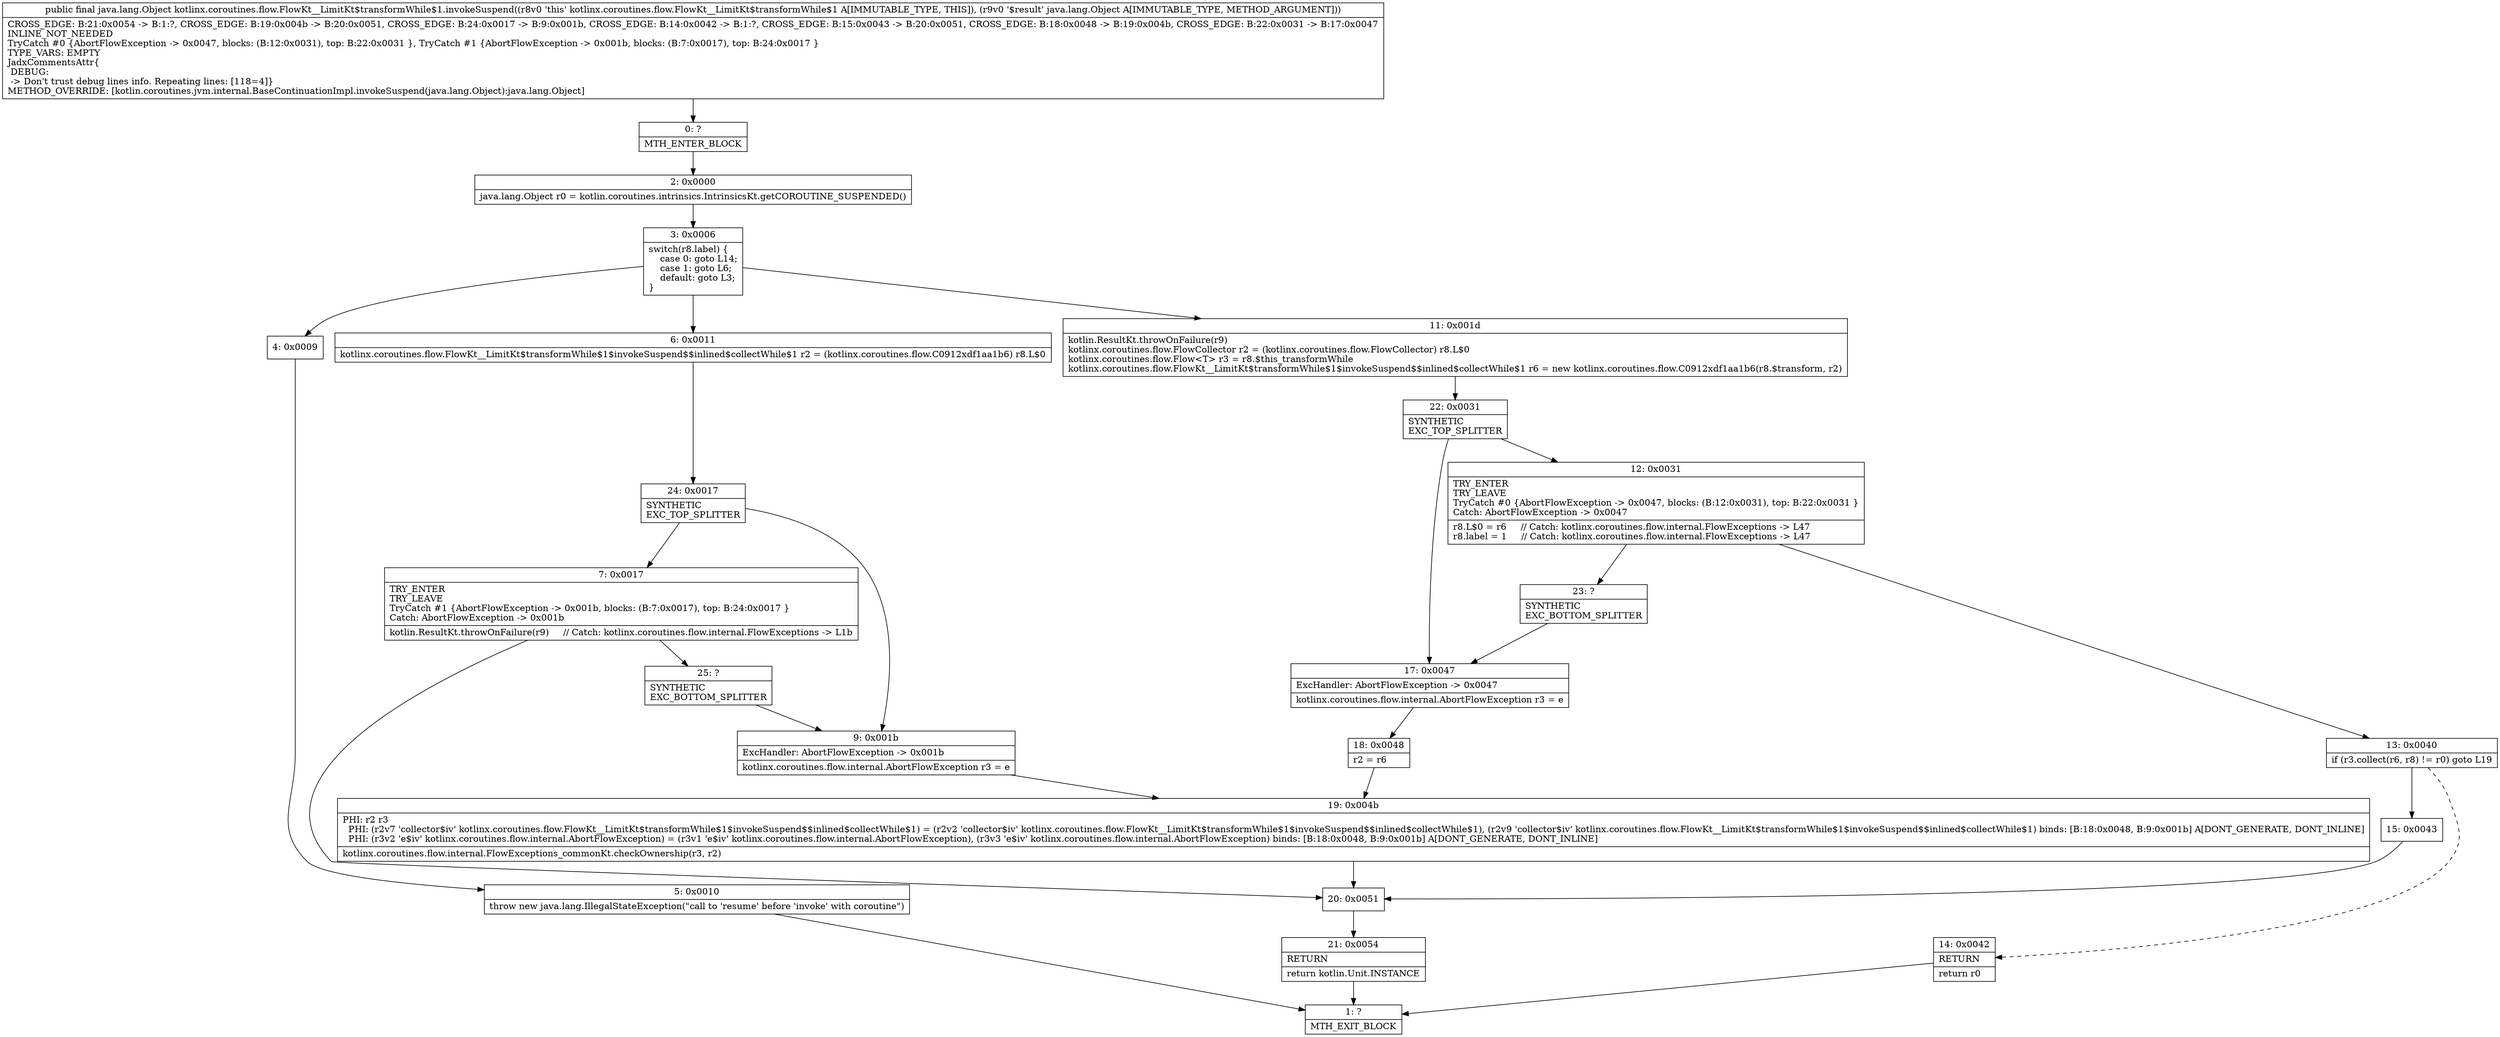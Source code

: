 digraph "CFG forkotlinx.coroutines.flow.FlowKt__LimitKt$transformWhile$1.invokeSuspend(Ljava\/lang\/Object;)Ljava\/lang\/Object;" {
Node_0 [shape=record,label="{0\:\ ?|MTH_ENTER_BLOCK\l}"];
Node_2 [shape=record,label="{2\:\ 0x0000|java.lang.Object r0 = kotlin.coroutines.intrinsics.IntrinsicsKt.getCOROUTINE_SUSPENDED()\l}"];
Node_3 [shape=record,label="{3\:\ 0x0006|switch(r8.label) \{\l    case 0: goto L14;\l    case 1: goto L6;\l    default: goto L3;\l\}\l}"];
Node_4 [shape=record,label="{4\:\ 0x0009}"];
Node_5 [shape=record,label="{5\:\ 0x0010|throw new java.lang.IllegalStateException(\"call to 'resume' before 'invoke' with coroutine\")\l}"];
Node_1 [shape=record,label="{1\:\ ?|MTH_EXIT_BLOCK\l}"];
Node_6 [shape=record,label="{6\:\ 0x0011|kotlinx.coroutines.flow.FlowKt__LimitKt$transformWhile$1$invokeSuspend$$inlined$collectWhile$1 r2 = (kotlinx.coroutines.flow.C0912xdf1aa1b6) r8.L$0\l}"];
Node_24 [shape=record,label="{24\:\ 0x0017|SYNTHETIC\lEXC_TOP_SPLITTER\l}"];
Node_7 [shape=record,label="{7\:\ 0x0017|TRY_ENTER\lTRY_LEAVE\lTryCatch #1 \{AbortFlowException \-\> 0x001b, blocks: (B:7:0x0017), top: B:24:0x0017 \}\lCatch: AbortFlowException \-\> 0x001b\l|kotlin.ResultKt.throwOnFailure(r9)     \/\/ Catch: kotlinx.coroutines.flow.internal.FlowExceptions \-\> L1b\l}"];
Node_20 [shape=record,label="{20\:\ 0x0051}"];
Node_21 [shape=record,label="{21\:\ 0x0054|RETURN\l|return kotlin.Unit.INSTANCE\l}"];
Node_25 [shape=record,label="{25\:\ ?|SYNTHETIC\lEXC_BOTTOM_SPLITTER\l}"];
Node_9 [shape=record,label="{9\:\ 0x001b|ExcHandler: AbortFlowException \-\> 0x001b\l|kotlinx.coroutines.flow.internal.AbortFlowException r3 = e\l}"];
Node_19 [shape=record,label="{19\:\ 0x004b|PHI: r2 r3 \l  PHI: (r2v7 'collector$iv' kotlinx.coroutines.flow.FlowKt__LimitKt$transformWhile$1$invokeSuspend$$inlined$collectWhile$1) = (r2v2 'collector$iv' kotlinx.coroutines.flow.FlowKt__LimitKt$transformWhile$1$invokeSuspend$$inlined$collectWhile$1), (r2v9 'collector$iv' kotlinx.coroutines.flow.FlowKt__LimitKt$transformWhile$1$invokeSuspend$$inlined$collectWhile$1) binds: [B:18:0x0048, B:9:0x001b] A[DONT_GENERATE, DONT_INLINE]\l  PHI: (r3v2 'e$iv' kotlinx.coroutines.flow.internal.AbortFlowException) = (r3v1 'e$iv' kotlinx.coroutines.flow.internal.AbortFlowException), (r3v3 'e$iv' kotlinx.coroutines.flow.internal.AbortFlowException) binds: [B:18:0x0048, B:9:0x001b] A[DONT_GENERATE, DONT_INLINE]\l|kotlinx.coroutines.flow.internal.FlowExceptions_commonKt.checkOwnership(r3, r2)\l}"];
Node_11 [shape=record,label="{11\:\ 0x001d|kotlin.ResultKt.throwOnFailure(r9)\lkotlinx.coroutines.flow.FlowCollector r2 = (kotlinx.coroutines.flow.FlowCollector) r8.L$0\lkotlinx.coroutines.flow.Flow\<T\> r3 = r8.$this_transformWhile\lkotlinx.coroutines.flow.FlowKt__LimitKt$transformWhile$1$invokeSuspend$$inlined$collectWhile$1 r6 = new kotlinx.coroutines.flow.C0912xdf1aa1b6(r8.$transform, r2)\l}"];
Node_22 [shape=record,label="{22\:\ 0x0031|SYNTHETIC\lEXC_TOP_SPLITTER\l}"];
Node_12 [shape=record,label="{12\:\ 0x0031|TRY_ENTER\lTRY_LEAVE\lTryCatch #0 \{AbortFlowException \-\> 0x0047, blocks: (B:12:0x0031), top: B:22:0x0031 \}\lCatch: AbortFlowException \-\> 0x0047\l|r8.L$0 = r6     \/\/ Catch: kotlinx.coroutines.flow.internal.FlowExceptions \-\> L47\lr8.label = 1     \/\/ Catch: kotlinx.coroutines.flow.internal.FlowExceptions \-\> L47\l}"];
Node_13 [shape=record,label="{13\:\ 0x0040|if (r3.collect(r6, r8) != r0) goto L19\l}"];
Node_14 [shape=record,label="{14\:\ 0x0042|RETURN\l|return r0\l}"];
Node_15 [shape=record,label="{15\:\ 0x0043}"];
Node_23 [shape=record,label="{23\:\ ?|SYNTHETIC\lEXC_BOTTOM_SPLITTER\l}"];
Node_17 [shape=record,label="{17\:\ 0x0047|ExcHandler: AbortFlowException \-\> 0x0047\l|kotlinx.coroutines.flow.internal.AbortFlowException r3 = e\l}"];
Node_18 [shape=record,label="{18\:\ 0x0048|r2 = r6\l}"];
MethodNode[shape=record,label="{public final java.lang.Object kotlinx.coroutines.flow.FlowKt__LimitKt$transformWhile$1.invokeSuspend((r8v0 'this' kotlinx.coroutines.flow.FlowKt__LimitKt$transformWhile$1 A[IMMUTABLE_TYPE, THIS]), (r9v0 '$result' java.lang.Object A[IMMUTABLE_TYPE, METHOD_ARGUMENT]))  | CROSS_EDGE: B:21:0x0054 \-\> B:1:?, CROSS_EDGE: B:19:0x004b \-\> B:20:0x0051, CROSS_EDGE: B:24:0x0017 \-\> B:9:0x001b, CROSS_EDGE: B:14:0x0042 \-\> B:1:?, CROSS_EDGE: B:15:0x0043 \-\> B:20:0x0051, CROSS_EDGE: B:18:0x0048 \-\> B:19:0x004b, CROSS_EDGE: B:22:0x0031 \-\> B:17:0x0047\lINLINE_NOT_NEEDED\lTryCatch #0 \{AbortFlowException \-\> 0x0047, blocks: (B:12:0x0031), top: B:22:0x0031 \}, TryCatch #1 \{AbortFlowException \-\> 0x001b, blocks: (B:7:0x0017), top: B:24:0x0017 \}\lTYPE_VARS: EMPTY\lJadxCommentsAttr\{\l DEBUG: \l \-\> Don't trust debug lines info. Repeating lines: [118=4]\}\lMETHOD_OVERRIDE: [kotlin.coroutines.jvm.internal.BaseContinuationImpl.invokeSuspend(java.lang.Object):java.lang.Object]\l}"];
MethodNode -> Node_0;Node_0 -> Node_2;
Node_2 -> Node_3;
Node_3 -> Node_4;
Node_3 -> Node_6;
Node_3 -> Node_11;
Node_4 -> Node_5;
Node_5 -> Node_1;
Node_6 -> Node_24;
Node_24 -> Node_7;
Node_24 -> Node_9;
Node_7 -> Node_20;
Node_7 -> Node_25;
Node_20 -> Node_21;
Node_21 -> Node_1;
Node_25 -> Node_9;
Node_9 -> Node_19;
Node_19 -> Node_20;
Node_11 -> Node_22;
Node_22 -> Node_12;
Node_22 -> Node_17;
Node_12 -> Node_13;
Node_12 -> Node_23;
Node_13 -> Node_14[style=dashed];
Node_13 -> Node_15;
Node_14 -> Node_1;
Node_15 -> Node_20;
Node_23 -> Node_17;
Node_17 -> Node_18;
Node_18 -> Node_19;
}

